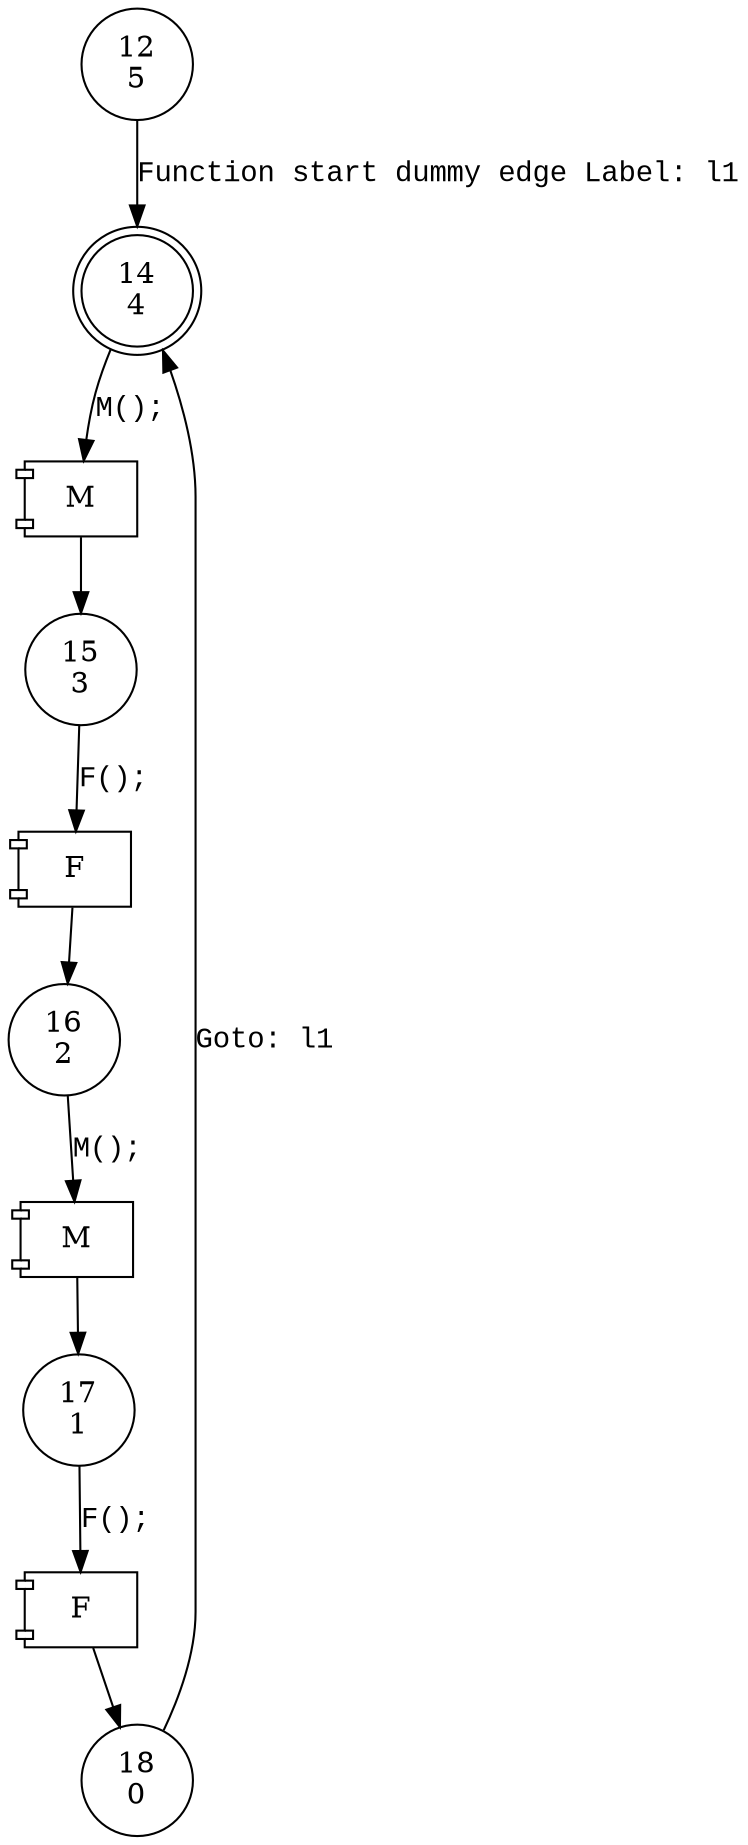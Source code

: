 digraph database1_rw {
12 [shape="circle" label="12\n5"]
14 [shape="doublecircle" label="14\n4"]
15 [shape="circle" label="15\n3"]
16 [shape="circle" label="16\n2"]
17 [shape="circle" label="17\n1"]
18 [shape="circle" label="18\n0"]
12 -> 14 [label="Function start dummy edge Label: l1" fontname="Courier New"]
100001 [shape="component" label="M"]
14 -> 100001 [label="M();" fontname="Courier New"]
100001 -> 15 [label="" fontname="Courier New"]
100002 [shape="component" label="F"]
15 -> 100002 [label="F();" fontname="Courier New"]
100002 -> 16 [label="" fontname="Courier New"]
100003 [shape="component" label="M"]
16 -> 100003 [label="M();" fontname="Courier New"]
100003 -> 17 [label="" fontname="Courier New"]
100004 [shape="component" label="F"]
17 -> 100004 [label="F();" fontname="Courier New"]
100004 -> 18 [label="" fontname="Courier New"]
18 -> 14 [label="Goto: l1" fontname="Courier New"]
}
